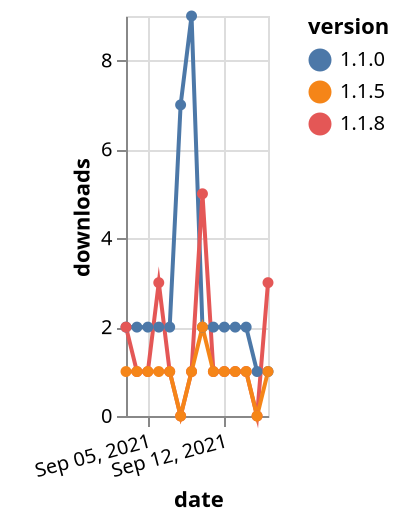 {"$schema": "https://vega.github.io/schema/vega-lite/v5.json", "description": "A simple bar chart with embedded data.", "data": {"values": [{"date": "2021-09-03", "total": 3010, "delta": 2, "version": "1.1.0"}, {"date": "2021-09-04", "total": 3012, "delta": 2, "version": "1.1.0"}, {"date": "2021-09-05", "total": 3014, "delta": 2, "version": "1.1.0"}, {"date": "2021-09-06", "total": 3016, "delta": 2, "version": "1.1.0"}, {"date": "2021-09-07", "total": 3018, "delta": 2, "version": "1.1.0"}, {"date": "2021-09-08", "total": 3025, "delta": 7, "version": "1.1.0"}, {"date": "2021-09-09", "total": 3034, "delta": 9, "version": "1.1.0"}, {"date": "2021-09-10", "total": 3036, "delta": 2, "version": "1.1.0"}, {"date": "2021-09-11", "total": 3038, "delta": 2, "version": "1.1.0"}, {"date": "2021-09-12", "total": 3040, "delta": 2, "version": "1.1.0"}, {"date": "2021-09-13", "total": 3042, "delta": 2, "version": "1.1.0"}, {"date": "2021-09-14", "total": 3044, "delta": 2, "version": "1.1.0"}, {"date": "2021-09-15", "total": 3045, "delta": 1, "version": "1.1.0"}, {"date": "2021-09-16", "total": 3046, "delta": 1, "version": "1.1.0"}, {"date": "2021-09-03", "total": 258, "delta": 2, "version": "1.1.8"}, {"date": "2021-09-04", "total": 259, "delta": 1, "version": "1.1.8"}, {"date": "2021-09-05", "total": 260, "delta": 1, "version": "1.1.8"}, {"date": "2021-09-06", "total": 263, "delta": 3, "version": "1.1.8"}, {"date": "2021-09-07", "total": 264, "delta": 1, "version": "1.1.8"}, {"date": "2021-09-08", "total": 264, "delta": 0, "version": "1.1.8"}, {"date": "2021-09-09", "total": 265, "delta": 1, "version": "1.1.8"}, {"date": "2021-09-10", "total": 270, "delta": 5, "version": "1.1.8"}, {"date": "2021-09-11", "total": 271, "delta": 1, "version": "1.1.8"}, {"date": "2021-09-12", "total": 272, "delta": 1, "version": "1.1.8"}, {"date": "2021-09-13", "total": 273, "delta": 1, "version": "1.1.8"}, {"date": "2021-09-14", "total": 274, "delta": 1, "version": "1.1.8"}, {"date": "2021-09-15", "total": 274, "delta": 0, "version": "1.1.8"}, {"date": "2021-09-16", "total": 277, "delta": 3, "version": "1.1.8"}, {"date": "2021-09-03", "total": 206, "delta": 1, "version": "1.1.5"}, {"date": "2021-09-04", "total": 207, "delta": 1, "version": "1.1.5"}, {"date": "2021-09-05", "total": 208, "delta": 1, "version": "1.1.5"}, {"date": "2021-09-06", "total": 209, "delta": 1, "version": "1.1.5"}, {"date": "2021-09-07", "total": 210, "delta": 1, "version": "1.1.5"}, {"date": "2021-09-08", "total": 210, "delta": 0, "version": "1.1.5"}, {"date": "2021-09-09", "total": 211, "delta": 1, "version": "1.1.5"}, {"date": "2021-09-10", "total": 213, "delta": 2, "version": "1.1.5"}, {"date": "2021-09-11", "total": 214, "delta": 1, "version": "1.1.5"}, {"date": "2021-09-12", "total": 215, "delta": 1, "version": "1.1.5"}, {"date": "2021-09-13", "total": 216, "delta": 1, "version": "1.1.5"}, {"date": "2021-09-14", "total": 217, "delta": 1, "version": "1.1.5"}, {"date": "2021-09-15", "total": 217, "delta": 0, "version": "1.1.5"}, {"date": "2021-09-16", "total": 218, "delta": 1, "version": "1.1.5"}]}, "width": "container", "mark": {"type": "line", "point": {"filled": true}}, "encoding": {"x": {"field": "date", "type": "temporal", "timeUnit": "yearmonthdate", "title": "date", "axis": {"labelAngle": -15}}, "y": {"field": "delta", "type": "quantitative", "title": "downloads"}, "color": {"field": "version", "type": "nominal"}, "tooltip": {"field": "delta"}}}